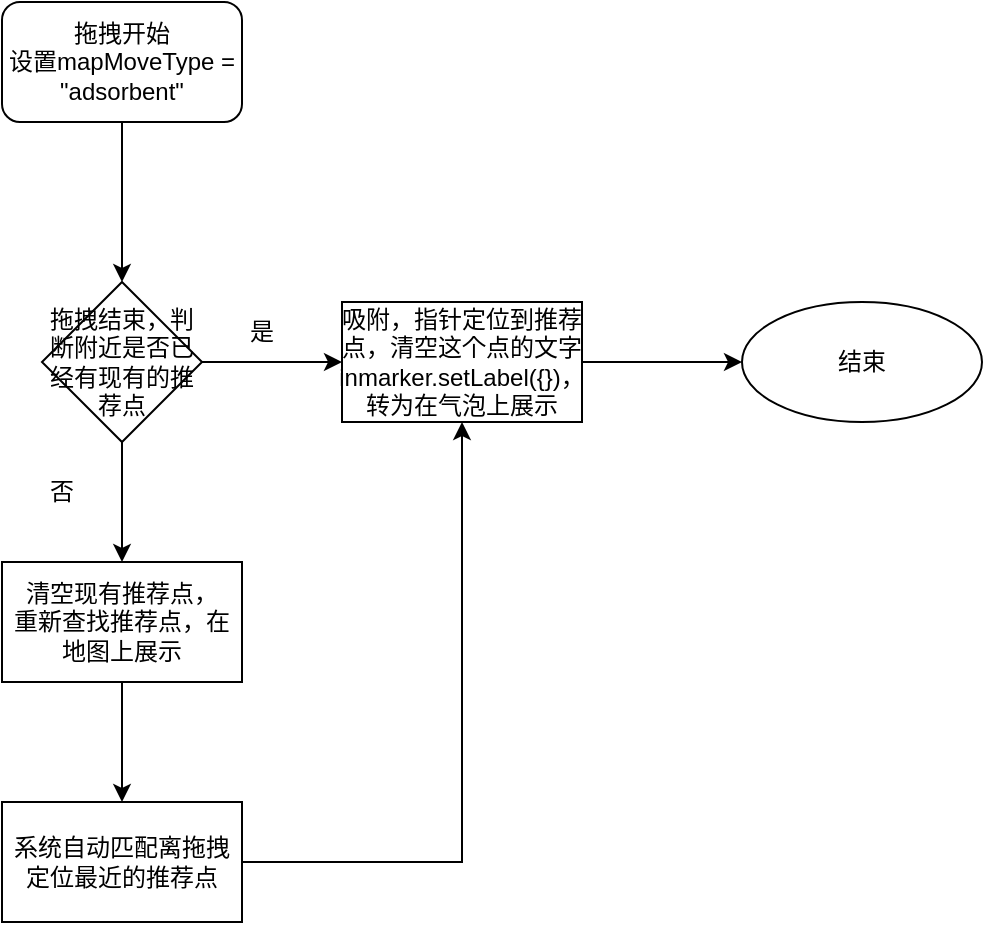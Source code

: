 <mxfile version="16.6.2" type="github">
  <diagram id="xG3w_724dLTecuy7xmzs" name="Page-1">
    <mxGraphModel dx="1422" dy="763" grid="1" gridSize="10" guides="1" tooltips="1" connect="1" arrows="1" fold="1" page="1" pageScale="1" pageWidth="827" pageHeight="1169" math="0" shadow="0">
      <root>
        <mxCell id="0" />
        <mxCell id="1" parent="0" />
        <mxCell id="dZcqDcrYmBspdUDfE1Yf-3" value="" style="edgeStyle=orthogonalEdgeStyle;rounded=0;orthogonalLoop=1;jettySize=auto;html=1;" edge="1" parent="1" source="dZcqDcrYmBspdUDfE1Yf-1">
          <mxGeometry relative="1" as="geometry">
            <mxPoint x="100" y="180" as="targetPoint" />
          </mxGeometry>
        </mxCell>
        <mxCell id="dZcqDcrYmBspdUDfE1Yf-1" value="拖拽开始&lt;br&gt;设置mapMoveType = &quot;adsorbent&quot;" style="rounded=1;whiteSpace=wrap;html=1;" vertex="1" parent="1">
          <mxGeometry x="40" y="40" width="120" height="60" as="geometry" />
        </mxCell>
        <mxCell id="dZcqDcrYmBspdUDfE1Yf-6" value="" style="edgeStyle=orthogonalEdgeStyle;rounded=0;orthogonalLoop=1;jettySize=auto;html=1;" edge="1" parent="1" source="dZcqDcrYmBspdUDfE1Yf-4" target="dZcqDcrYmBspdUDfE1Yf-5">
          <mxGeometry relative="1" as="geometry" />
        </mxCell>
        <mxCell id="dZcqDcrYmBspdUDfE1Yf-9" value="" style="edgeStyle=orthogonalEdgeStyle;rounded=0;orthogonalLoop=1;jettySize=auto;html=1;" edge="1" parent="1" source="dZcqDcrYmBspdUDfE1Yf-4" target="dZcqDcrYmBspdUDfE1Yf-8">
          <mxGeometry relative="1" as="geometry" />
        </mxCell>
        <mxCell id="dZcqDcrYmBspdUDfE1Yf-4" value="拖拽结束，判断附近是否已经有现有的推荐点" style="rhombus;whiteSpace=wrap;html=1;" vertex="1" parent="1">
          <mxGeometry x="60" y="180" width="80" height="80" as="geometry" />
        </mxCell>
        <mxCell id="dZcqDcrYmBspdUDfE1Yf-13" value="" style="edgeStyle=orthogonalEdgeStyle;rounded=0;orthogonalLoop=1;jettySize=auto;html=1;" edge="1" parent="1" source="dZcqDcrYmBspdUDfE1Yf-5" target="dZcqDcrYmBspdUDfE1Yf-12">
          <mxGeometry relative="1" as="geometry" />
        </mxCell>
        <mxCell id="dZcqDcrYmBspdUDfE1Yf-5" value="吸附，指针定位到推荐点，清空这个点的文字inmarker.setLabel({})，转为在气泡上展示" style="whiteSpace=wrap;html=1;" vertex="1" parent="1">
          <mxGeometry x="210" y="190" width="120" height="60" as="geometry" />
        </mxCell>
        <mxCell id="dZcqDcrYmBspdUDfE1Yf-7" value="是" style="text;html=1;strokeColor=none;fillColor=none;align=center;verticalAlign=middle;whiteSpace=wrap;rounded=0;" vertex="1" parent="1">
          <mxGeometry x="140" y="190" width="60" height="30" as="geometry" />
        </mxCell>
        <mxCell id="dZcqDcrYmBspdUDfE1Yf-11" style="edgeStyle=orthogonalEdgeStyle;rounded=0;orthogonalLoop=1;jettySize=auto;html=1;exitX=1;exitY=0.5;exitDx=0;exitDy=0;entryX=0.5;entryY=1;entryDx=0;entryDy=0;" edge="1" parent="1" source="dZcqDcrYmBspdUDfE1Yf-14" target="dZcqDcrYmBspdUDfE1Yf-5">
          <mxGeometry relative="1" as="geometry" />
        </mxCell>
        <mxCell id="dZcqDcrYmBspdUDfE1Yf-15" value="" style="edgeStyle=orthogonalEdgeStyle;rounded=0;orthogonalLoop=1;jettySize=auto;html=1;" edge="1" parent="1" source="dZcqDcrYmBspdUDfE1Yf-8" target="dZcqDcrYmBspdUDfE1Yf-14">
          <mxGeometry relative="1" as="geometry" />
        </mxCell>
        <mxCell id="dZcqDcrYmBspdUDfE1Yf-8" value="清空现有推荐点，&lt;br&gt;重新查找推荐点，在地图上展示" style="whiteSpace=wrap;html=1;" vertex="1" parent="1">
          <mxGeometry x="40" y="320" width="120" height="60" as="geometry" />
        </mxCell>
        <mxCell id="dZcqDcrYmBspdUDfE1Yf-10" value="否" style="text;html=1;strokeColor=none;fillColor=none;align=center;verticalAlign=middle;whiteSpace=wrap;rounded=0;" vertex="1" parent="1">
          <mxGeometry x="40" y="270" width="60" height="30" as="geometry" />
        </mxCell>
        <mxCell id="dZcqDcrYmBspdUDfE1Yf-12" value="结束" style="ellipse;whiteSpace=wrap;html=1;" vertex="1" parent="1">
          <mxGeometry x="410" y="190" width="120" height="60" as="geometry" />
        </mxCell>
        <mxCell id="dZcqDcrYmBspdUDfE1Yf-14" value="系统自动匹配离拖拽定位最近的推荐点" style="whiteSpace=wrap;html=1;" vertex="1" parent="1">
          <mxGeometry x="40" y="440" width="120" height="60" as="geometry" />
        </mxCell>
      </root>
    </mxGraphModel>
  </diagram>
</mxfile>
